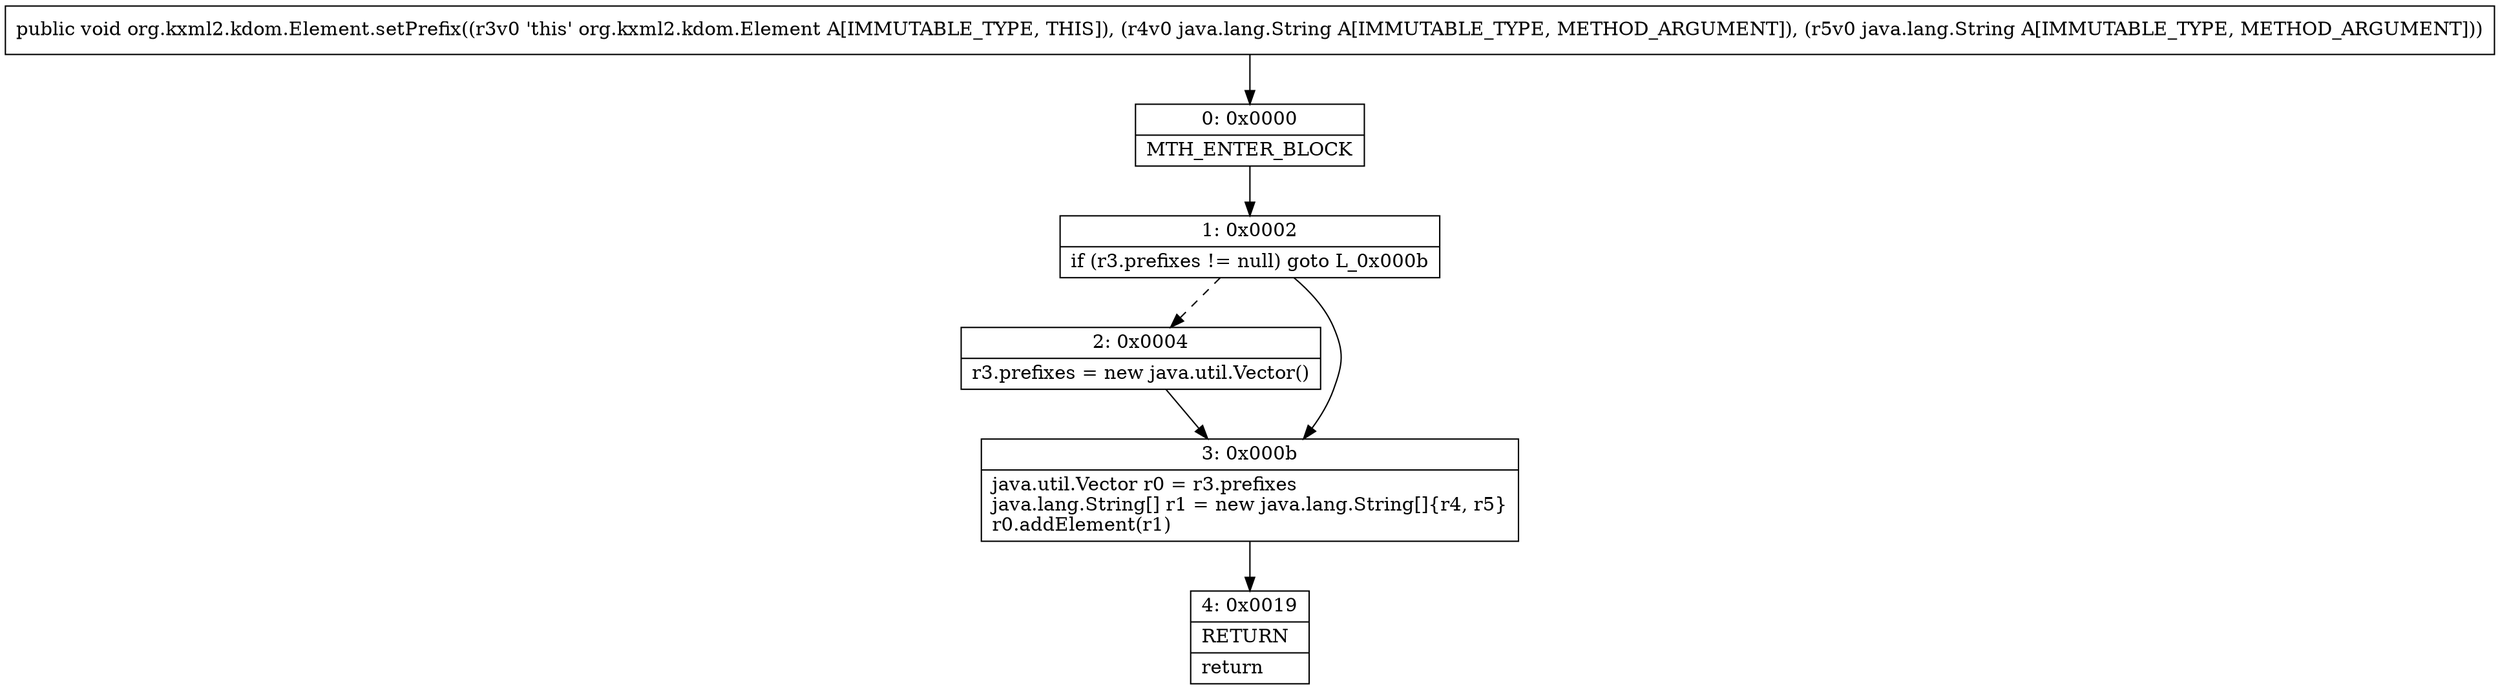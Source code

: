 digraph "CFG fororg.kxml2.kdom.Element.setPrefix(Ljava\/lang\/String;Ljava\/lang\/String;)V" {
Node_0 [shape=record,label="{0\:\ 0x0000|MTH_ENTER_BLOCK\l}"];
Node_1 [shape=record,label="{1\:\ 0x0002|if (r3.prefixes != null) goto L_0x000b\l}"];
Node_2 [shape=record,label="{2\:\ 0x0004|r3.prefixes = new java.util.Vector()\l}"];
Node_3 [shape=record,label="{3\:\ 0x000b|java.util.Vector r0 = r3.prefixes\ljava.lang.String[] r1 = new java.lang.String[]\{r4, r5\}\lr0.addElement(r1)\l}"];
Node_4 [shape=record,label="{4\:\ 0x0019|RETURN\l|return\l}"];
MethodNode[shape=record,label="{public void org.kxml2.kdom.Element.setPrefix((r3v0 'this' org.kxml2.kdom.Element A[IMMUTABLE_TYPE, THIS]), (r4v0 java.lang.String A[IMMUTABLE_TYPE, METHOD_ARGUMENT]), (r5v0 java.lang.String A[IMMUTABLE_TYPE, METHOD_ARGUMENT])) }"];
MethodNode -> Node_0;
Node_0 -> Node_1;
Node_1 -> Node_2[style=dashed];
Node_1 -> Node_3;
Node_2 -> Node_3;
Node_3 -> Node_4;
}

